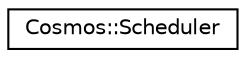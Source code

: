 digraph "Graphical Class Hierarchy"
{
 // INTERACTIVE_SVG=YES
  edge [fontname="Helvetica",fontsize="10",labelfontname="Helvetica",labelfontsize="10"];
  node [fontname="Helvetica",fontsize="10",shape=record];
  rankdir="LR";
  Node0 [label="Cosmos::Scheduler",height=0.2,width=0.4,color="black", fillcolor="white", style="filled",URL="$class_cosmos_1_1_scheduler.html"];
}
